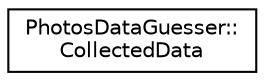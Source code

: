 digraph "Graphical Class Hierarchy"
{
 // LATEX_PDF_SIZE
  edge [fontname="Helvetica",fontsize="10",labelfontname="Helvetica",labelfontsize="10"];
  node [fontname="Helvetica",fontsize="10",shape=record];
  rankdir="LR";
  Node0 [label="PhotosDataGuesser::\lCollectedData",height=0.2,width=0.4,color="black", fillcolor="white", style="filled",URL="$struct_photos_data_guesser_1_1_collected_data.html",tooltip=" "];
}
